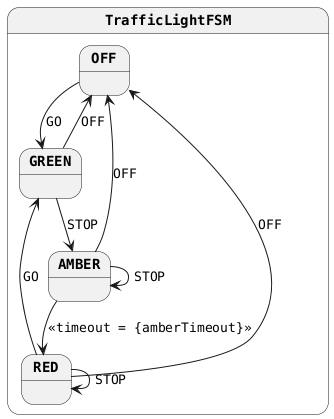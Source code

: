 @startuml
skinparam monochrome true
skinparam StateFontName Helvetica
skinparam defaultFontName Monospaced
skinparam defaultFontStyle Bold
skinparam state {
    FontColor Black
    FontStyle Bold
}
state TrafficLightFSM {
OFF --> GREEN : GO
RED --> GREEN : GO
RED --> RED : STOP
RED --> OFF : OFF
AMBER --> RED : <<timeout = {amberTimeout}>>
AMBER --> AMBER : STOP
AMBER --> OFF : OFF
GREEN --> AMBER : STOP
GREEN --> OFF : OFF
}
@enduml
